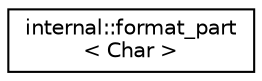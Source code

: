 digraph "Иерархия классов. Графический вид."
{
  edge [fontname="Helvetica",fontsize="10",labelfontname="Helvetica",labelfontsize="10"];
  node [fontname="Helvetica",fontsize="10",shape=record];
  rankdir="LR";
  Node0 [label="internal::format_part\l\< Char \>",height=0.2,width=0.4,color="black", fillcolor="white", style="filled",URL="$structinternal_1_1format__part.html"];
}

